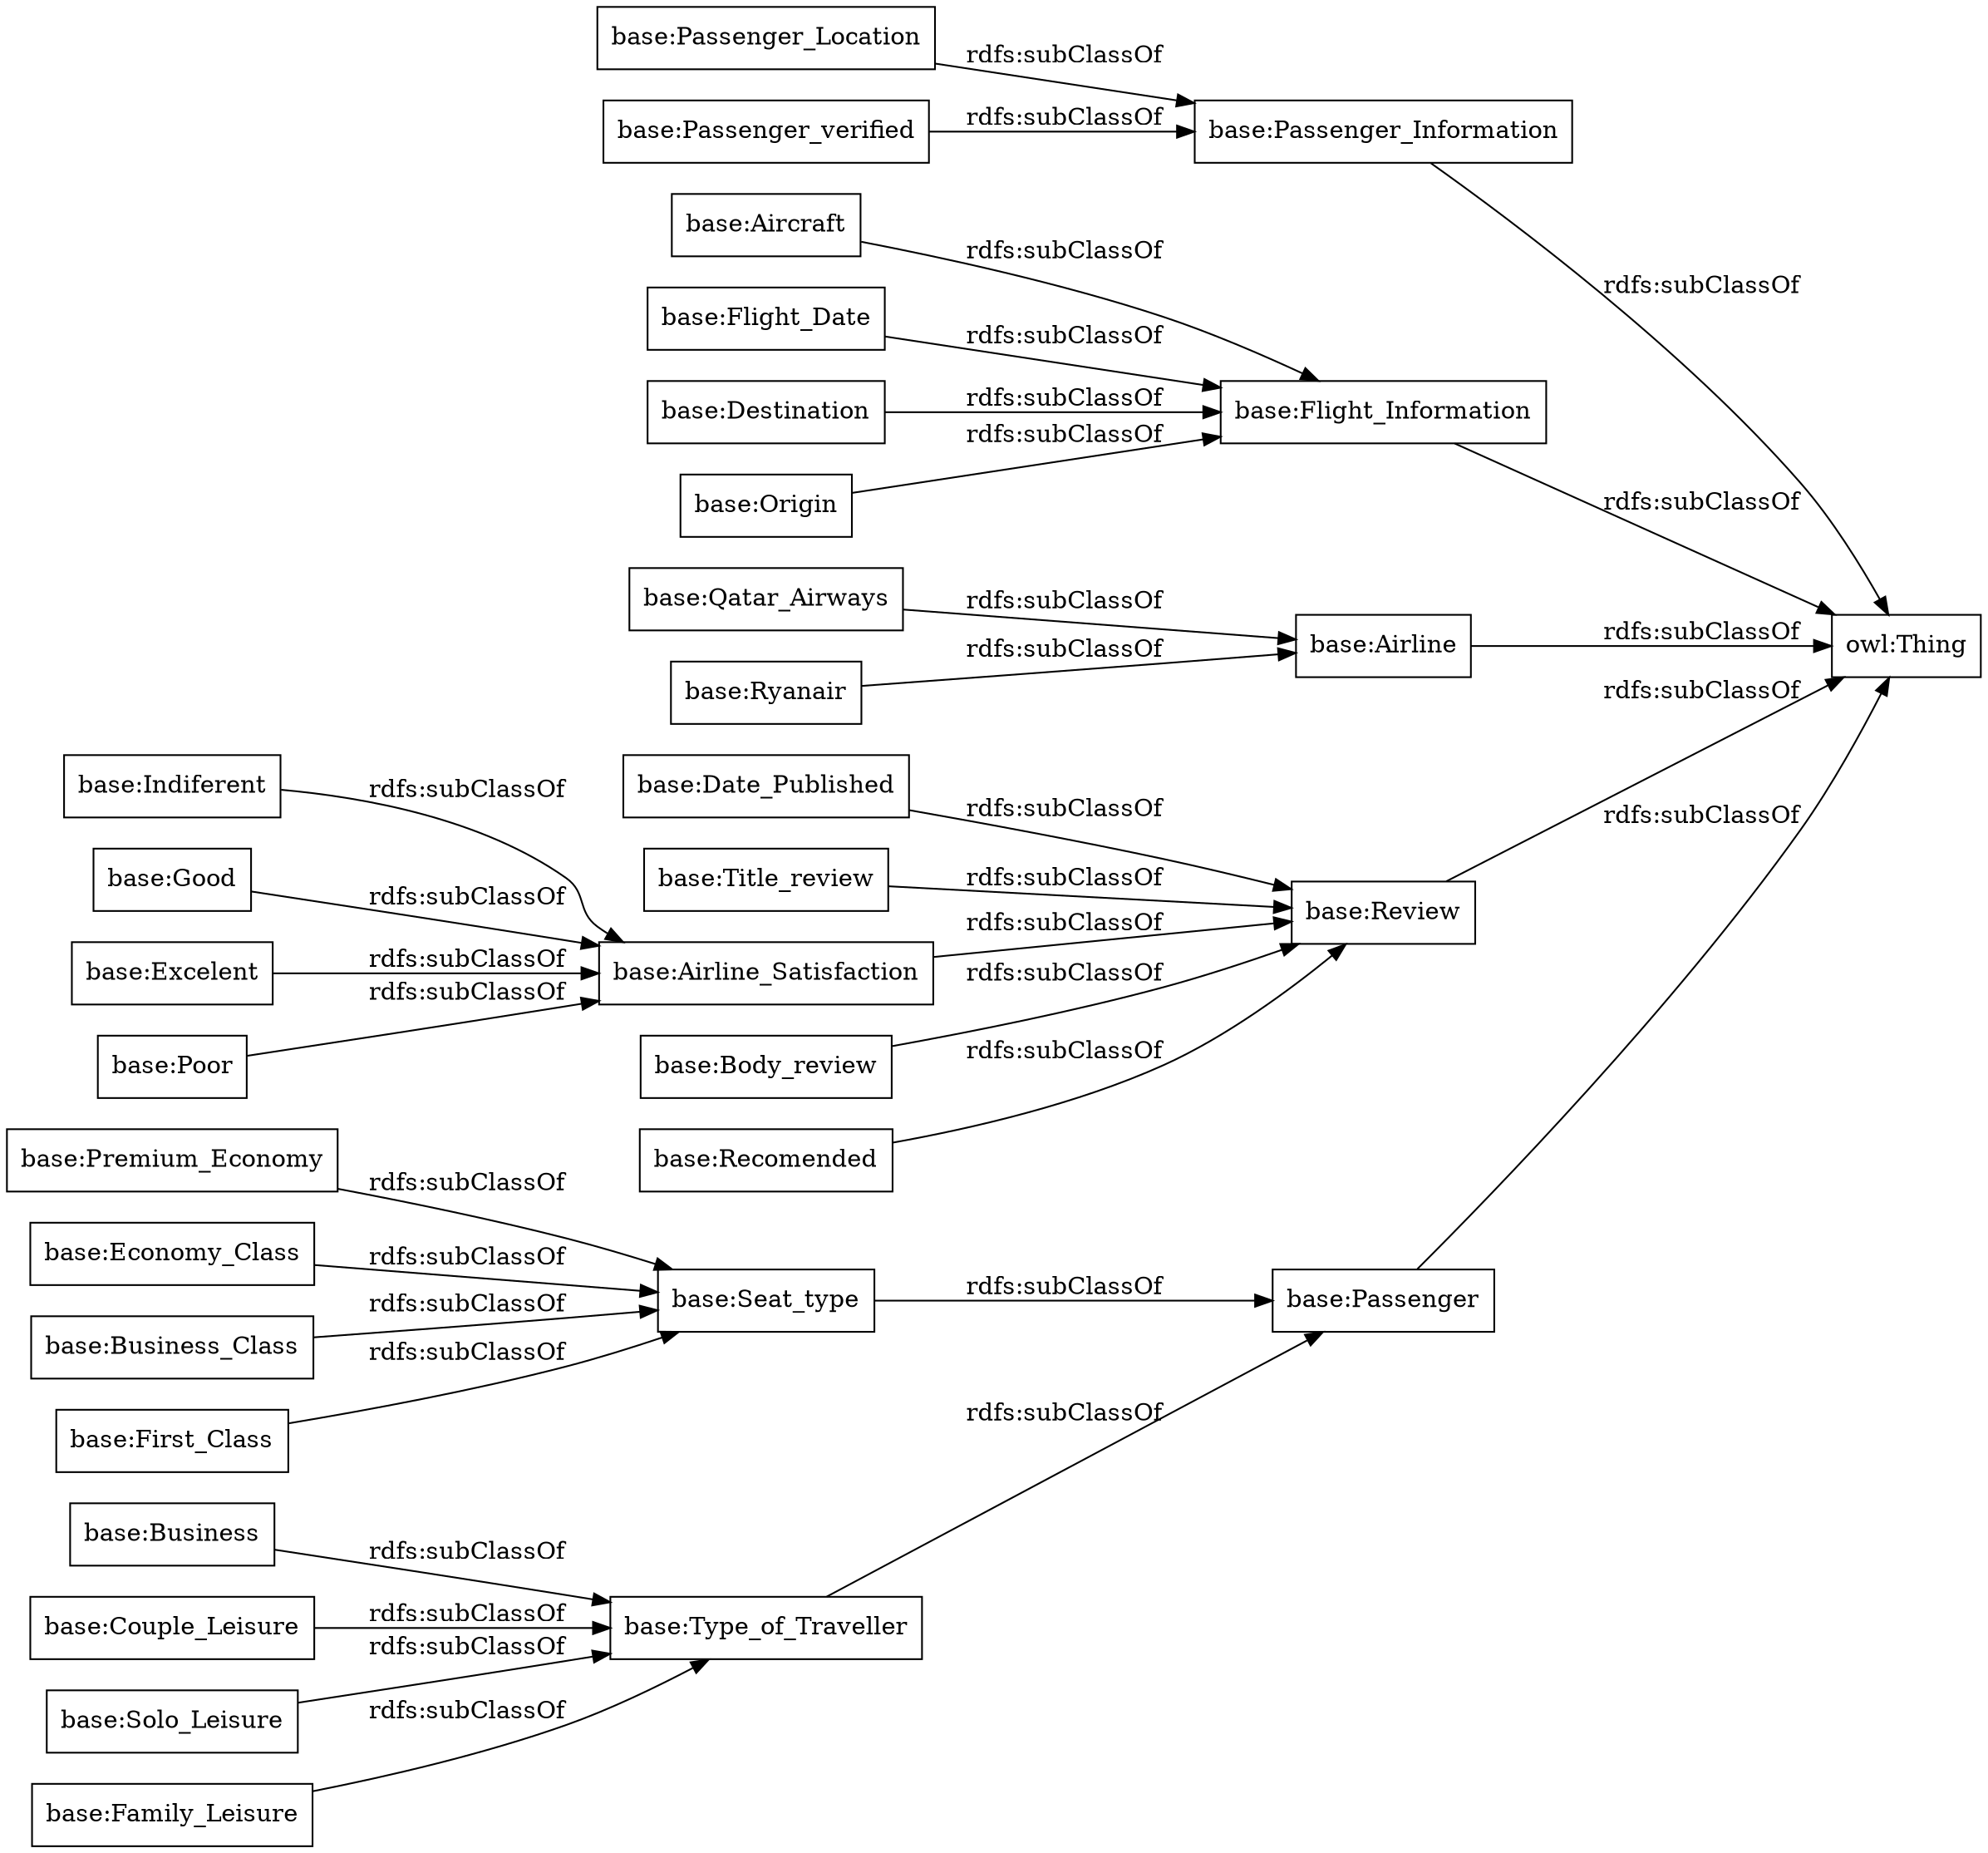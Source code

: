 digraph ar2dtool_diagram { 
rankdir=LR;
size="1000"
node [shape = rectangle, color="black"]; "base:Business" "base:Seat_type" "base:Origin" "base:Body_review" "base:Family_Leisure" "base:Premium_Economy" "base:Recomended" "base:Passenger" "base:Date_Published" "base:Aircraft" "base:Indiferent" "base:Flight_Date" "base:Passenger_verified" "base:Type_of_Traveller" "base:Ryanair" "base:Passenger_Information" "base:Couple_Leisure" "base:Solo_Leisure" "base:Flight_Information" "base:Airline_Satisfaction" "base:Economy_Class" "base:Good" "base:Title_review" "base:Business_Class" "base:Excelent" "base:Destination" "base:Passenger_Location" "base:Airline" "base:Qatar_Airways" "base:First_Class" "base:Review" "base:Poor" ; /*classes style*/
	"base:Good" -> "base:Airline_Satisfaction" [ label = "rdfs:subClassOf" ];
	"base:Recomended" -> "base:Review" [ label = "rdfs:subClassOf" ];
	"base:Aircraft" -> "base:Flight_Information" [ label = "rdfs:subClassOf" ];
	"base:Passenger_verified" -> "base:Passenger_Information" [ label = "rdfs:subClassOf" ];
	"base:Passenger_Information" -> "owl:Thing" [ label = "rdfs:subClassOf" ];
	"base:Origin" -> "base:Flight_Information" [ label = "rdfs:subClassOf" ];
	"base:Business" -> "base:Type_of_Traveller" [ label = "rdfs:subClassOf" ];
	"base:Body_review" -> "base:Review" [ label = "rdfs:subClassOf" ];
	"base:Indiferent" -> "base:Airline_Satisfaction" [ label = "rdfs:subClassOf" ];
	"base:Airline_Satisfaction" -> "base:Review" [ label = "rdfs:subClassOf" ];
	"base:Ryanair" -> "base:Airline" [ label = "rdfs:subClassOf" ];
	"base:Type_of_Traveller" -> "base:Passenger" [ label = "rdfs:subClassOf" ];
	"base:First_Class" -> "base:Seat_type" [ label = "rdfs:subClassOf" ];
	"base:Family_Leisure" -> "base:Type_of_Traveller" [ label = "rdfs:subClassOf" ];
	"base:Destination" -> "base:Flight_Information" [ label = "rdfs:subClassOf" ];
	"base:Seat_type" -> "base:Passenger" [ label = "rdfs:subClassOf" ];
	"base:Passenger_Location" -> "base:Passenger_Information" [ label = "rdfs:subClassOf" ];
	"base:Excelent" -> "base:Airline_Satisfaction" [ label = "rdfs:subClassOf" ];
	"base:Business_Class" -> "base:Seat_type" [ label = "rdfs:subClassOf" ];
	"base:Economy_Class" -> "base:Seat_type" [ label = "rdfs:subClassOf" ];
	"base:Solo_Leisure" -> "base:Type_of_Traveller" [ label = "rdfs:subClassOf" ];
	"base:Flight_Date" -> "base:Flight_Information" [ label = "rdfs:subClassOf" ];
	"base:Passenger" -> "owl:Thing" [ label = "rdfs:subClassOf" ];
	"base:Couple_Leisure" -> "base:Type_of_Traveller" [ label = "rdfs:subClassOf" ];
	"base:Flight_Information" -> "owl:Thing" [ label = "rdfs:subClassOf" ];
	"base:Airline" -> "owl:Thing" [ label = "rdfs:subClassOf" ];
	"base:Poor" -> "base:Airline_Satisfaction" [ label = "rdfs:subClassOf" ];
	"base:Premium_Economy" -> "base:Seat_type" [ label = "rdfs:subClassOf" ];
	"base:Date_Published" -> "base:Review" [ label = "rdfs:subClassOf" ];
	"base:Qatar_Airways" -> "base:Airline" [ label = "rdfs:subClassOf" ];
	"base:Review" -> "owl:Thing" [ label = "rdfs:subClassOf" ];
	"base:Title_review" -> "base:Review" [ label = "rdfs:subClassOf" ];

}
